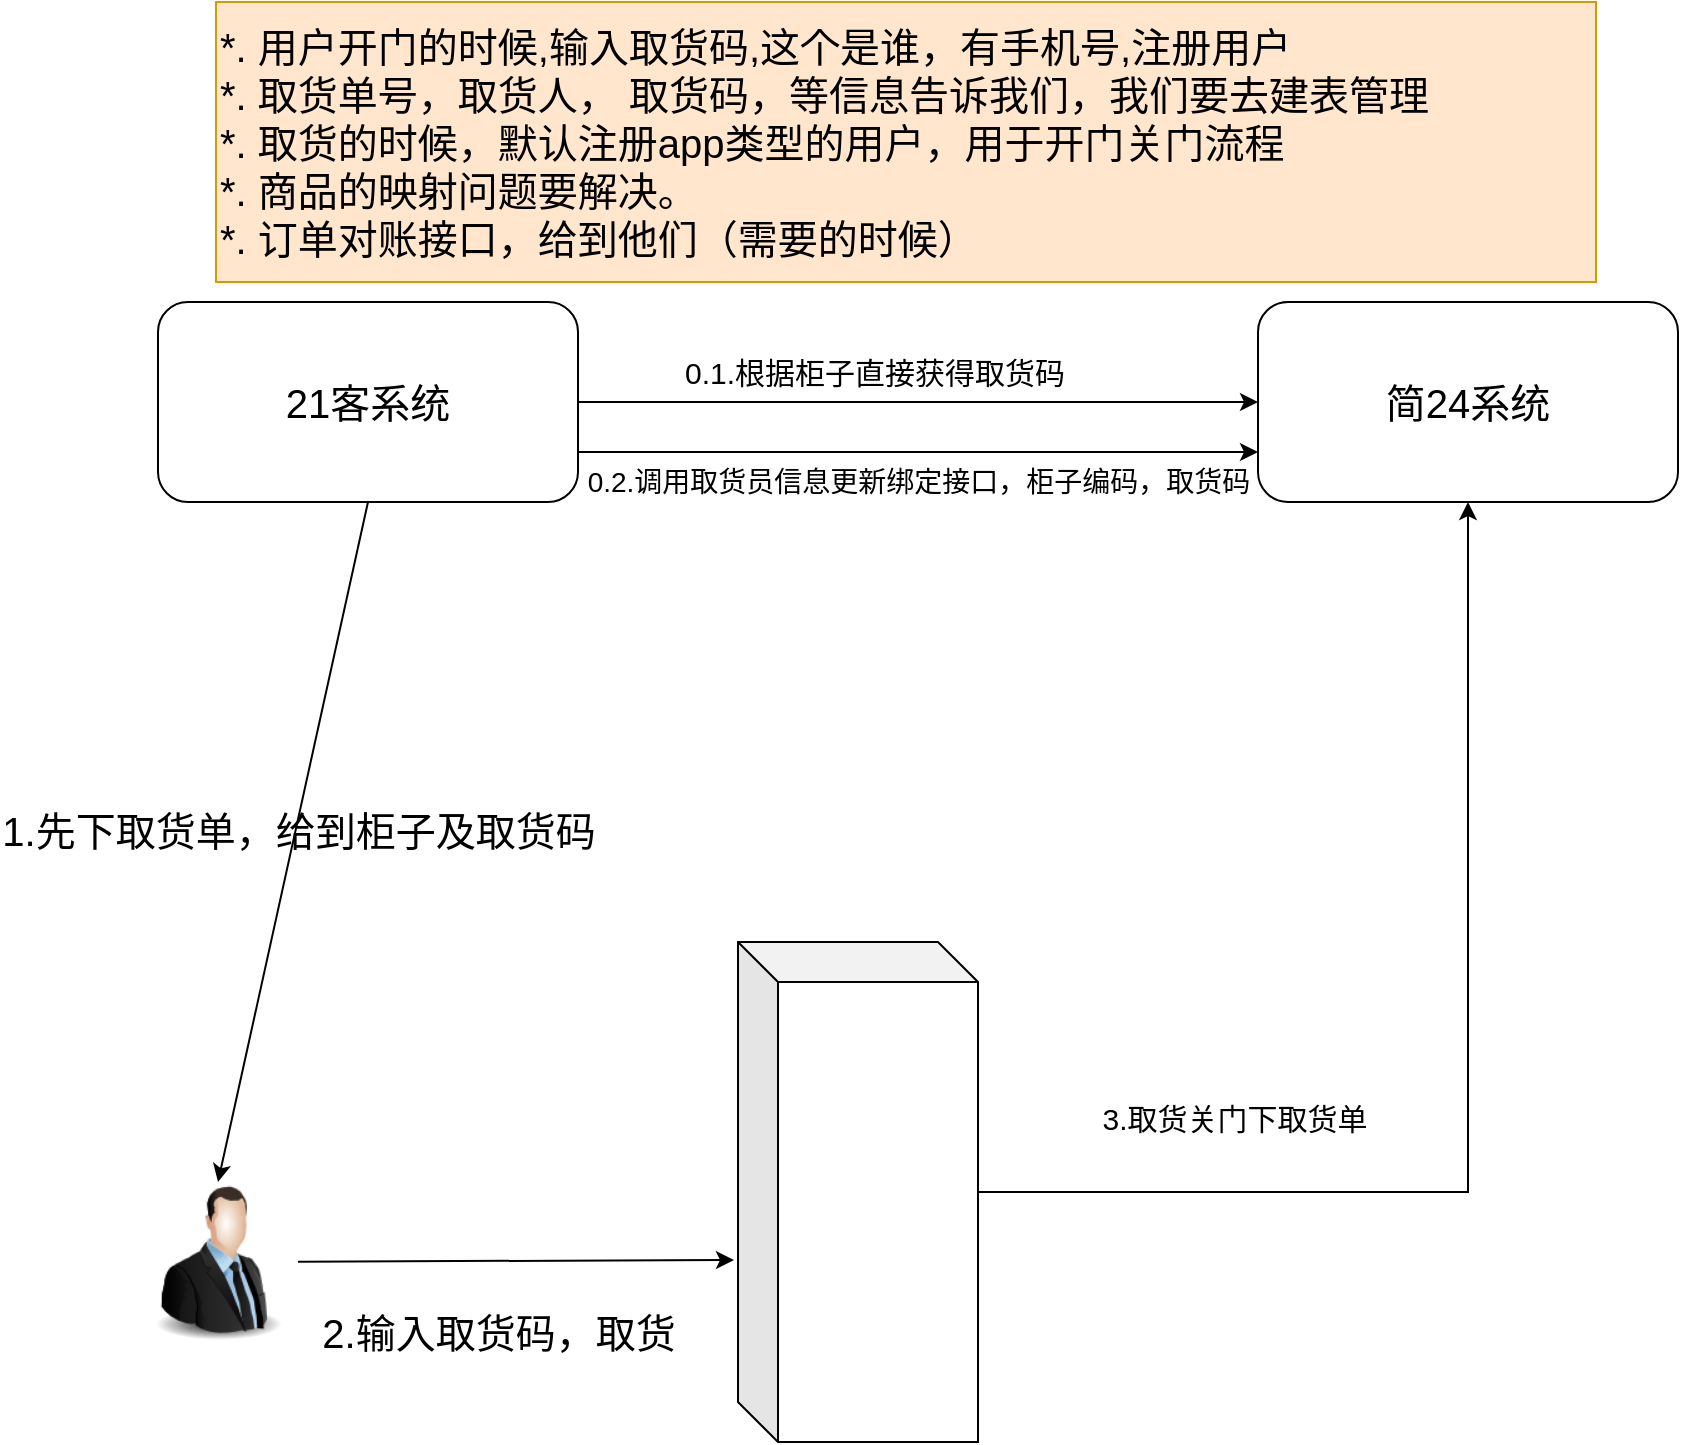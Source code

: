 <mxfile version="13.0.9" type="github">
  <diagram id="OL-irD95xAdoa4F7DFmY" name="Page-1">
    <mxGraphModel dx="2269" dy="762" grid="1" gridSize="10" guides="1" tooltips="1" connect="1" arrows="1" fold="1" page="1" pageScale="1" pageWidth="827" pageHeight="1169" math="0" shadow="0">
      <root>
        <mxCell id="0" />
        <mxCell id="1" parent="0" />
        <mxCell id="P0mErR6XbF75XVscWNr0-18" style="edgeStyle=orthogonalEdgeStyle;rounded=0;orthogonalLoop=1;jettySize=auto;html=1;entryX=0.5;entryY=1;entryDx=0;entryDy=0;labelBackgroundColor=none;fontSize=15;" parent="1" source="P0mErR6XbF75XVscWNr0-2" target="P0mErR6XbF75XVscWNr0-6" edge="1">
          <mxGeometry relative="1" as="geometry" />
        </mxCell>
        <mxCell id="P0mErR6XbF75XVscWNr0-2" value="" style="shape=cube;whiteSpace=wrap;html=1;boundedLbl=1;backgroundOutline=1;darkOpacity=0.05;darkOpacity2=0.1;" parent="1" vertex="1">
          <mxGeometry x="330" y="510" width="120" height="250" as="geometry" />
        </mxCell>
        <mxCell id="P0mErR6XbF75XVscWNr0-4" value="" style="shape=image;html=1;verticalAlign=top;verticalLabelPosition=bottom;labelBackgroundColor=#ffffff;imageAspect=0;aspect=fixed;image=https://cdn2.iconfinder.com/data/icons/font-awesome/1792/qrcode-128.png" parent="1" vertex="1">
          <mxGeometry x="361" y="550" width="58" height="58" as="geometry" />
        </mxCell>
        <mxCell id="P0mErR6XbF75XVscWNr0-5" value="21客系统" style="rounded=1;whiteSpace=wrap;html=1;fontSize=20;" parent="1" vertex="1">
          <mxGeometry x="40" y="190" width="210" height="100" as="geometry" />
        </mxCell>
        <mxCell id="P0mErR6XbF75XVscWNr0-6" value="简24系统" style="rounded=1;whiteSpace=wrap;html=1;fontSize=20;" parent="1" vertex="1">
          <mxGeometry x="590" y="190" width="210" height="100" as="geometry" />
        </mxCell>
        <mxCell id="P0mErR6XbF75XVscWNr0-8" value="" style="image;html=1;labelBackgroundColor=#ffffff;image=img/lib/clip_art/people/Suit_Man_128x128.png;fontSize=20;" parent="1" vertex="1">
          <mxGeometry x="30" y="630" width="80" height="80" as="geometry" />
        </mxCell>
        <mxCell id="P0mErR6XbF75XVscWNr0-10" value="&lt;br&gt;&lt;br&gt;&lt;span style=&quot;color: rgb(0 , 0 , 0) ; font-family: &amp;#34;helvetica&amp;#34; ; font-size: 20px ; font-style: normal ; font-weight: 400 ; letter-spacing: normal ; text-align: center ; text-indent: 0px ; text-transform: none ; word-spacing: 0px ; float: none ; display: inline&quot;&gt;1.先下取货单，给到柜子及取货码&lt;/span&gt;&lt;br&gt;" style="endArrow=classic;html=1;fontSize=20;exitX=0.5;exitY=1;exitDx=0;exitDy=0;labelBackgroundColor=none;entryX=0.5;entryY=0;entryDx=0;entryDy=0;" parent="1" source="P0mErR6XbF75XVscWNr0-5" target="P0mErR6XbF75XVscWNr0-8" edge="1">
          <mxGeometry x="-0.171" y="-4" width="50" height="50" relative="1" as="geometry">
            <mxPoint x="310" y="430" as="sourcePoint" />
            <mxPoint x="120" y="640" as="targetPoint" />
            <mxPoint as="offset" />
          </mxGeometry>
        </mxCell>
        <mxCell id="P0mErR6XbF75XVscWNr0-11" value="" style="endArrow=classic;html=1;labelBackgroundColor=none;fontSize=20;" parent="1" source="P0mErR6XbF75XVscWNr0-8" edge="1">
          <mxGeometry width="50" height="50" relative="1" as="geometry">
            <mxPoint x="210" y="680" as="sourcePoint" />
            <mxPoint x="328" y="669" as="targetPoint" />
          </mxGeometry>
        </mxCell>
        <mxCell id="P0mErR6XbF75XVscWNr0-12" value="2.输入取货码，取货" style="text;html=1;align=center;verticalAlign=middle;resizable=0;points=[];autosize=1;fontSize=20;" parent="1" vertex="1">
          <mxGeometry x="115" y="690" width="190" height="30" as="geometry" />
        </mxCell>
        <mxCell id="P0mErR6XbF75XVscWNr0-13" value="" style="endArrow=classic;html=1;labelBackgroundColor=none;fontSize=20;exitX=1;exitY=0.5;exitDx=0;exitDy=0;entryX=0;entryY=0.5;entryDx=0;entryDy=0;" parent="1" source="P0mErR6XbF75XVscWNr0-5" target="P0mErR6XbF75XVscWNr0-6" edge="1">
          <mxGeometry width="50" height="50" relative="1" as="geometry">
            <mxPoint x="420" y="410" as="sourcePoint" />
            <mxPoint x="470" y="360" as="targetPoint" />
          </mxGeometry>
        </mxCell>
        <mxCell id="P0mErR6XbF75XVscWNr0-14" value="0.1.根据柜子直接获得取货码" style="text;html=1;align=center;verticalAlign=middle;resizable=0;points=[];autosize=1;fontSize=15;" parent="1" vertex="1">
          <mxGeometry x="293" y="215" width="210" height="20" as="geometry" />
        </mxCell>
        <mxCell id="P0mErR6XbF75XVscWNr0-16" value="0.2.调用取货员信息更新绑定接口，柜子编码，取货码" style="text;html=1;align=center;verticalAlign=middle;resizable=0;points=[];autosize=1;fontSize=14;" parent="1" vertex="1">
          <mxGeometry x="245" y="270" width="350" height="20" as="geometry" />
        </mxCell>
        <mxCell id="P0mErR6XbF75XVscWNr0-17" value="" style="endArrow=classic;html=1;labelBackgroundColor=none;fontSize=20;exitX=1;exitY=0.75;exitDx=0;exitDy=0;entryX=0;entryY=0.75;entryDx=0;entryDy=0;" parent="1" source="P0mErR6XbF75XVscWNr0-5" target="P0mErR6XbF75XVscWNr0-6" edge="1">
          <mxGeometry width="50" height="50" relative="1" as="geometry">
            <mxPoint x="310" y="310" as="sourcePoint" />
            <mxPoint x="360" y="260" as="targetPoint" />
          </mxGeometry>
        </mxCell>
        <mxCell id="P0mErR6XbF75XVscWNr0-19" value="3.取货关门下取货单" style="text;html=1;align=center;verticalAlign=middle;resizable=0;points=[];autosize=1;fontSize=15;" parent="1" vertex="1">
          <mxGeometry x="503" y="588" width="150" height="20" as="geometry" />
        </mxCell>
        <mxCell id="nfWY01UJ80crQiQMGP8v-3" value="&lt;font style=&quot;font-size: 20px&quot;&gt;*. 用户开门的时候,输入取货码,这个是谁，有手机号,注册用户&lt;br&gt;&lt;div&gt;&lt;span&gt;*. 取货单号，取货人， 取货码，等信息告诉我们，我们要去建表管理&lt;/span&gt;&lt;/div&gt;&lt;div&gt;&lt;span&gt;*. 取货的时候，默认注册app类型的用户，用于开门关门流程&lt;/span&gt;&lt;/div&gt;&lt;div&gt;&lt;span&gt;*. 商品的映射问题要解决。&lt;/span&gt;&lt;/div&gt;&lt;div&gt;&lt;span&gt;*. 订单对账接口，给到他们（需要的时候）&lt;/span&gt;&lt;/div&gt;&lt;/font&gt;" style="text;html=1;strokeColor=#d79b00;fillColor=#ffe6cc;align=left;verticalAlign=middle;whiteSpace=wrap;rounded=0;" vertex="1" parent="1">
          <mxGeometry x="69" y="40" width="690" height="140" as="geometry" />
        </mxCell>
      </root>
    </mxGraphModel>
  </diagram>
</mxfile>
